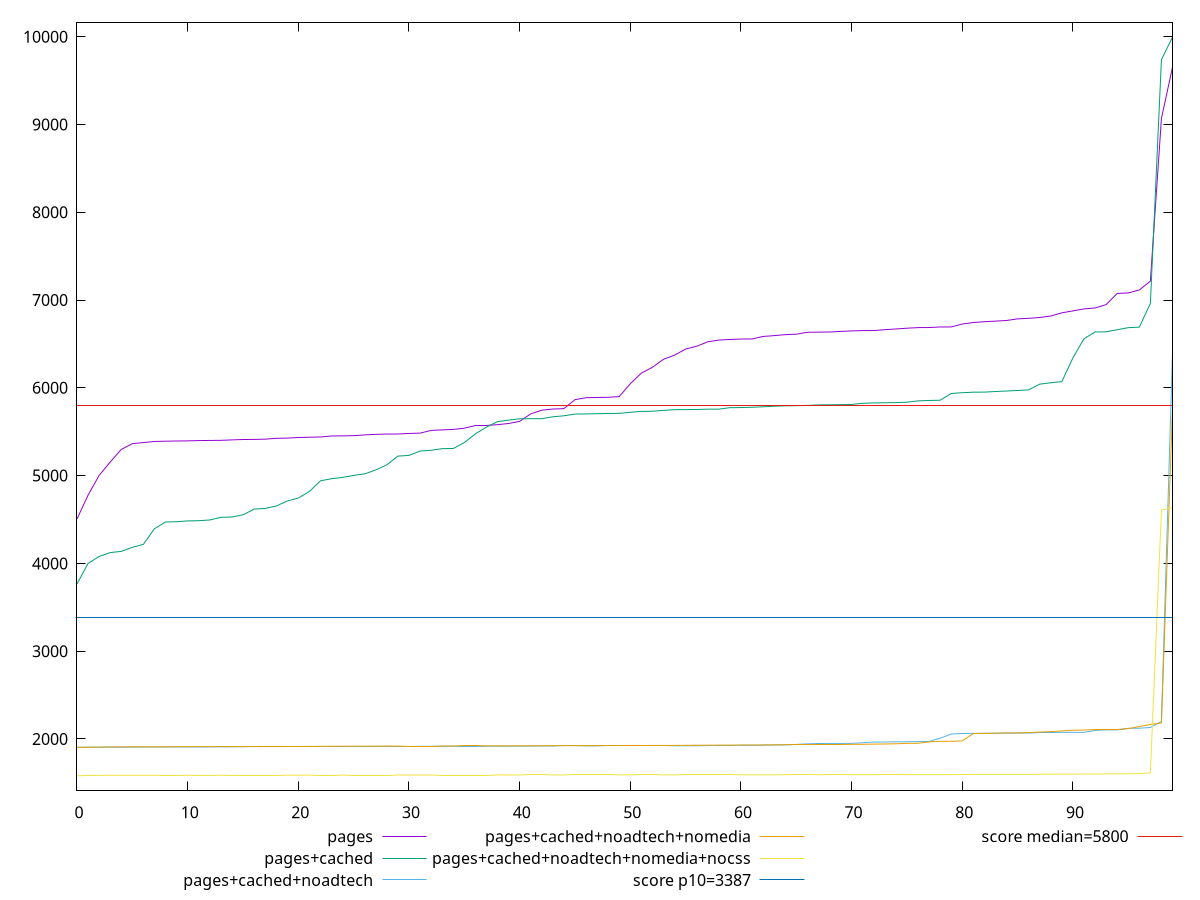 reset

$pages <<EOF
0 4505.839351416596
1 4777.377586294221
2 5002.189874879263
3 5154.612766046621
4 5298.357791101135
5 5363.972984273206
6 5376.3655850411415
7 5389.094775870065
8 5391.963233865848
9 5394.1357441786795
10 5395.787785468009
11 5398.931672111477
12 5400.717640765435
13 5401.700542424141
14 5406.99558446764
15 5411.121139783976
16 5412.185900567526
17 5415.1907975105205
18 5424.682145827888
19 5427.186674977907
20 5434.358502057033
21 5437.206335867385
22 5440.1952962831765
23 5451.507621235205
24 5452.845016788264
25 5455.037046346383
26 5463.655394036743
27 5469.996022284582
28 5473.340517371739
29 5473.9945164469555
30 5480.32337166278
31 5484.165293307584
32 5514.968965876716
33 5520.761520080253
34 5526.546781588642
35 5539.872567410637
36 5570.07399377366
37 5571.260450034852
38 5580.320257411708
39 5593.693779868889
40 5618.144658114279
41 5702.914405604528
42 5745.454594862212
43 5758.349636601728
44 5763.149868460914
45 5865.139047249487
46 5887.819485434506
47 5890.213361938875
48 5892.034574916964
49 5900.517361638409
50 6046.892562882349
51 6167.681281818612
52 6234.547957447514
53 6325.318334579199
54 6372.369779722987
55 6442.098153292273
56 6473.869742087146
57 6524.715758092797
58 6543.9418370118965
59 6551.470612025828
60 6555.748075846286
61 6557.225870633745
62 6585.380045038026
63 6594.934105575272
64 6605.732940122503
65 6611.513978105524
66 6632.945651044442
67 6635.01117842465
68 6635.991819994392
69 6642.620949213926
70 6648.609893437105
71 6652.347399712367
72 6652.576397317757
73 6662.623187624706
74 6670.614049226477
75 6679.328574679871
76 6686.220882407178
77 6687.214363753922
78 6693.55603823707
79 6693.923086577553
80 6726.990092200551
81 6743.768480926615
82 6753.8633404138045
83 6759.932199465783
84 6767.385723231828
85 6785.686410622773
86 6792.132658522725
87 6801.395686605337
88 6818.124167844748
89 6854.770645305086
90 6876.447681432703
91 6899.272736887406
92 6910.074142844783
93 6948.320975072746
94 7075.3468137715145
95 7081.287035875321
96 7114.941019675414
97 7215.680836724169
98 9068.568642908635
99 9653.194856391516
EOF

$pagesCached <<EOF
0 3764.706040252583
1 4000.2576753227104
2 4079.2644968135155
3 4122.940246931773
4 4136.699356550676
5 4182.8377762383325
6 4216.798160332637
7 4394.832791427556
8 4471.390028247569
9 4474.277337900953
10 4483.839021487564
11 4485.9732376713055
12 4494.523003883773
13 4524.473689377974
14 4528.454156604962
15 4553.364081075205
16 4618.042641475918
17 4625.953391765033
18 4653.356567782569
19 4710.5177154770245
20 4744.753795970682
21 4818.922006383895
22 4940.614468157711
23 4964.496698840334
24 4979.782055558828
25 5002.18358112397
26 5020.329430799419
27 5064.463229507599
28 5123.27171836894
29 5222.07621234868
30 5230.09156064046
31 5280.050314518349
32 5288.357112336189
33 5306.925525483639
34 5309.016948258386
35 5376.210267988698
36 5475.411355875095
37 5552.520115312067
38 5615.023004421437
39 5632.277914460765
40 5647.408096677228
41 5648.30956523339
42 5648.365644000236
43 5670.020146907337
44 5681.736207396794
45 5701.043041883443
46 5702.485339286805
47 5705.036083512086
48 5707.867484506258
49 5709.142353691248
50 5721.304615576791
51 5731.668946344953
52 5733.403642042325
53 5743.273931977889
54 5751.07420094913
55 5751.732532481243
56 5753.790596198491
57 5756.852949204882
58 5757.132933402906
59 5774.072739594423
60 5775.185633352488
61 5778.807433878689
62 5783.921585761404
63 5790.585608774819
64 5794.975113477831
65 5796.60722017286
66 5800.057138677044
67 5805.539040764972
68 5806.879029718381
69 5808.486533244814
70 5810.555413092935
71 5823.9307370434435
72 5828.1919477329
73 5829.97162944737
74 5831.944982256127
75 5836.314513148551
76 5851.271250168275
77 5856.266254115414
78 5858.802304160079
79 5935.680270229605
80 5944.208917509526
81 5950.519992151682
82 5951.268866433633
83 5958.135069454092
84 5963.841175266967
85 5969.791852556659
86 5976.856731570143
87 6042.016934510247
88 6057.712895811651
89 6070.756102588234
90 6340.595235728154
91 6559.3258801640695
92 6636.28888916396
93 6638.409705641158
94 6662.103373030207
95 6685.47897972201
96 6691.518736221211
97 6960.316153994994
98 9739.425437837945
99 9996.44489854556
EOF

$pagesCachedNoadtech <<EOF
0 1904.3046
1 1904.5789999999997
2 1905.6405000000002
3 1906.0104999999999
4 1906.1794999999997
5 1906.39705
6 1907.1461
7 1907.8072000000002
8 1908.1083
9 1908.2703499999998
10 1908.4317499999997
11 1908.5275
12 1908.5903999999998
13 1909.8421500000002
14 1910.2343
15 1911.6190000000004
16 1911.89865
17 1912.72785
18 1913.1228500000007
19 1913.1919999999998
20 1913.3039500000002
21 1913.4450000000002
22 1913.4835000000003
23 1913.5714999999998
24 1913.6772500000004
25 1913.7525499999997
26 1913.8407499999998
27 1914.4500500000004
28 1914.9025000000001
29 1915.084
30 1915.1162500000005
31 1915.4210000000003
32 1916.2224999999999
33 1916.3490500000003
34 1916.4899499999997
35 1916.7009500000004
36 1916.7019500000001
37 1917.0595
38 1917.4764999999995
39 1918.02315
40 1918.1896000000006
41 1918.5964500000002
42 1918.824
43 1919.4083
44 1919.4706500000002
45 1919.5133000000005
46 1920.3349999999998
47 1920.6216500000003
48 1920.7718999999997
49 1920.7988
50 1920.9789500000002
51 1920.981
52 1921.4653
53 1921.4782500000001
54 1921.75
55 1921.8636500000002
56 1921.9705000000004
57 1924.2368499999998
58 1924.3470499999999
59 1925.0775
60 1927.5140000000001
61 1928.104
62 1928.3995000000004
63 1931.5833999999998
64 1932.6014999999998
65 1937.0895
66 1944.1789999999999
67 1947.8545
68 1948.3920000000003
69 1948.6667500000003
70 1949.5965
71 1956.1084999999998
72 1963.7386999999999
73 1965.1437499999997
74 1966.4131499999999
75 1968.0311000000002
76 1968.7460999999998
77 1971.426
78 2008.46565
79 2055.3083500000002
80 2061.774
81 2063.2195
82 2063.8740000000003
83 2064.2645
84 2065.9830500000003
85 2066.723
86 2067.0275
87 2072.7786999999994
88 2072.8555
89 2074.5215000000003
90 2074.67475
91 2075.028
92 2096.2250000000004
93 2102.3418500000002
94 2103.001
95 2120.843
96 2122.05965
97 2129.8355
98 2201.1542
99 6405.017323994446
EOF

$pagesCachedNoadtechNomedia <<EOF
0 1903.0334999999995
1 1905.1908499999997
2 1906.14905
3 1908.1375
4 1909.4185000000002
5 1909.7115499999995
6 1909.9881000000003
7 1910.0515000000005
8 1910.2040000000002
9 1911.2244500000002
10 1911.2632000000003
11 1911.7565
12 1911.82965
13 1911.982
14 1912.1131500000001
15 1912.2972499999998
16 1913.7306999999996
17 1914.2679500000004
18 1914.4888999999998
19 1914.6613500000003
20 1914.6675500000001
21 1915.0019000000002
22 1915.6629000000003
23 1916.3457000000003
24 1916.39475
25 1917.15875
26 1917.4298000000003
27 1917.7323500000002
28 1917.8058
29 1918.2078999999999
30 1918.2694
31 1918.2740000000001
32 1918.3179999999998
33 1918.6536500000002
34 1919.0069999999998
35 1919.8947
36 1919.9074999999998
37 1920.078
38 1920.4827500000001
39 1920.72795
40 1920.95755
41 1921.3539999999998
42 1921.6729999999998
43 1922.2030000000002
44 1922.3849500000001
45 1922.8334999999997
46 1923.6860000000001
47 1923.7952000000002
48 1924.0832999999998
49 1924.2910999999997
50 1925.1824000000001
51 1925.292
52 1925.3305
53 1925.638
54 1925.8749999999998
55 1927.1382999999998
56 1928.1079999999997
57 1928.42105
58 1929.1529999999998
59 1929.6867000000002
60 1929.9615
61 1930.4987500000002
62 1931.4535
63 1932.41525
64 1933.7565
65 1935.4818999999998
66 1935.797
67 1936.0195999999996
68 1936.2810000000004
69 1936.6954500000004
70 1938.3049999999998
71 1938.9706500000002
72 1940.5839999999994
73 1942.3048500000004
74 1944.4044999999996
75 1949.6515000000004
76 1950.4764999999998
77 1965.9792499999999
78 1972.7137000000002
79 1973.1419999999998
80 1977.4375
81 2061.8005000000003
82 2062.5812
83 2065.634
84 2067.8395
85 2067.9498000000003
86 2073.1385
87 2077.998
88 2083.3934999999997
89 2090.835
90 2098.9039999999995
91 2101.2010999999998
92 2106.7481
93 2106.9545
94 2107.0654999999997
95 2117.0975000000003
96 2141.0334999999995
97 2164.6965
98 2181.8266999999996
99 5766.440472309114
EOF

$pagesCachedNoadtechNomediaNocss <<EOF
0 1580.0095
1 1583.4740000000002
2 1584.732
3 1585.2314999999999
4 1585.45255
5 1585.5263999999997
6 1585.6161499999998
7 1585.7503500000003
8 1586.0576
9 1586.0640999999998
10 1586.1997000000001
11 1586.5711999999999
12 1586.5869999999998
13 1586.65575
14 1586.9122
15 1586.926
16 1587.0079999999998
17 1587.0113499999995
18 1587.02385
19 1587.06375
20 1587.1275
21 1587.4337
22 1587.6942999999997
23 1587.73135
24 1587.9195
25 1588.0097999999998
26 1588.0135
27 1588.1115000000002
28 1588.1135
29 1588.2465500000003
30 1588.2770500000001
31 1588.3276999999998
32 1588.377
33 1588.4815
34 1588.531
35 1588.6369999999997
36 1588.6399999999999
37 1588.6433499999998
38 1588.7700999999997
39 1588.91325
40 1589.1611500000001
41 1589.2256000000002
42 1589.2665
43 1589.289
44 1589.3409000000001
45 1589.3954999999999
46 1589.3999999999996
47 1589.52295
48 1589.5522999999998
49 1589.7889499999997
50 1589.8740000000003
51 1589.9850999999999
52 1589.99615
53 1590.0545000000002
54 1590.0965
55 1590.1889999999999
56 1590.2193499999998
57 1590.2339499999998
58 1590.3224999999998
59 1590.3465
60 1590.4875000000002
61 1590.56
62 1590.7514999999999
63 1590.891
64 1591.2633999999998
65 1591.341
66 1591.3754000000001
67 1591.4649999999997
68 1591.6129999999998
69 1591.64815
70 1591.8858500000001
71 1592.072
72 1592.5935
73 1592.6565
74 1592.6868999999997
75 1592.7065000000002
76 1592.8432000000003
77 1592.9816500000002
78 1593.0789999999997
79 1593.2266
80 1593.4859999999999
81 1596.643
82 1596.75365
83 1596.9628
84 1597.0555
85 1597.1352499999998
86 1597.15
87 1597.2030000000002
88 1597.7848500000002
89 1598.773
90 1599.2134999999998
91 1599.4893
92 1600.33795
93 1601.466
94 1601.7512
95 1603.2185
96 1604.2685999999999
97 1614.1449499999999
98 4607.77104770718
99 4633.089912389758
EOF

set key outside below
set xrange [0:99]
set yrange [1411.6807920290887:10164.773606516472]
set trange [1411.6807920290887:10164.773606516472]
set terminal svg size 640, 580 enhanced background rgb 'white'
set output "report_00019_2021-02-10T18-14-37.922Z//speed-index/comparison/sorted/all_raw.svg"

plot $pages title "pages" with line, \
     $pagesCached title "pages+cached" with line, \
     $pagesCachedNoadtech title "pages+cached+noadtech" with line, \
     $pagesCachedNoadtechNomedia title "pages+cached+noadtech+nomedia" with line, \
     $pagesCachedNoadtechNomediaNocss title "pages+cached+noadtech+nomedia+nocss" with line, \
     3387 title "score p10=3387", \
     5800 title "score median=5800"

reset
